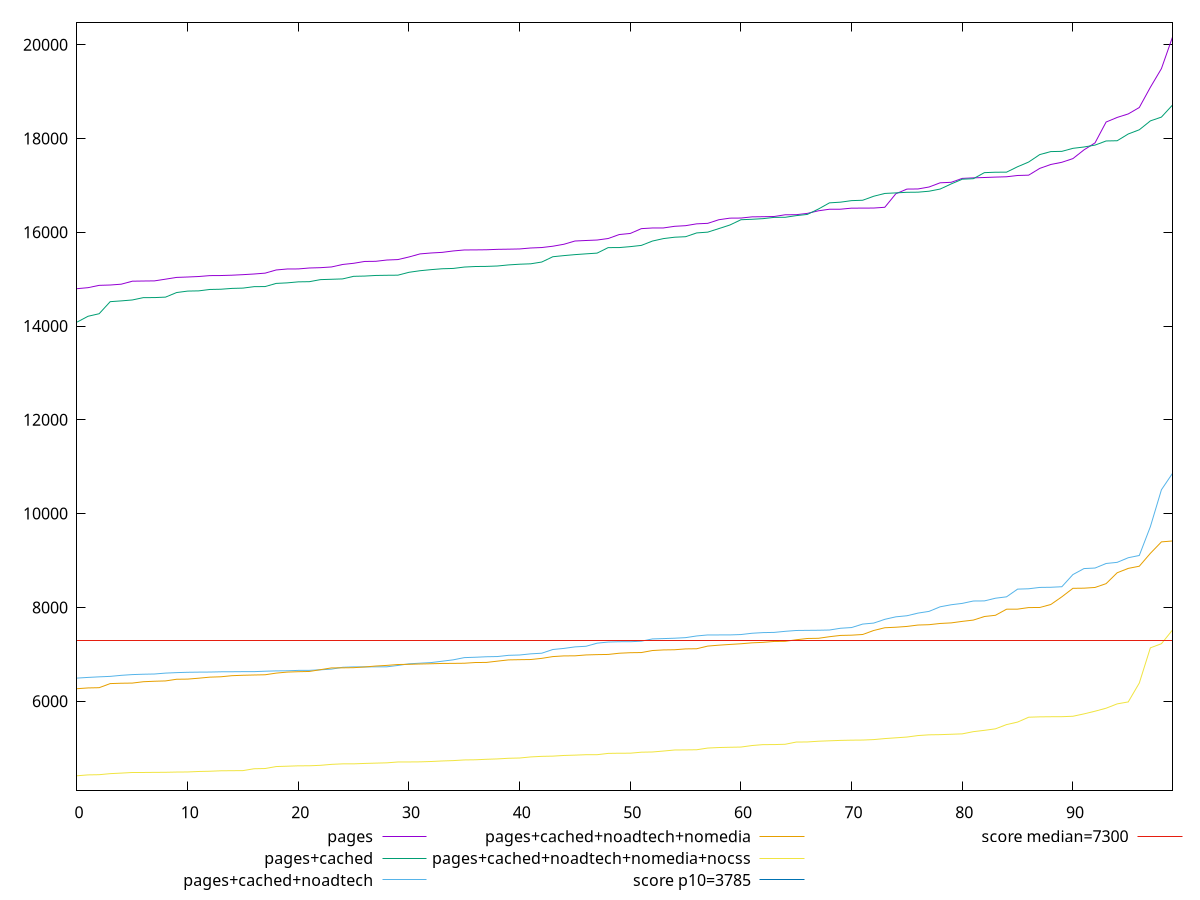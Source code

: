 reset

$pages <<EOF
0 14796.853500000005
1 14818.539
2 14867.8525
3 14874.982
4 14892.762499999997
5 14956.367
6 14960.276
7 14963.160000000002
8 14999.777999999998
9 15037.2215
10 15045.807500000003
11 15056.440500000004
12 15075.444999999996
13 15077.256499999998
14 15084.248500000002
15 15095.954499999998
16 15109.939499999999
17 15128.281499999997
18 15195.857499999996
19 15216.752499999999
20 15218.2345
21 15238.093
22 15244.956500000004
23 15260.193500000001
24 15312.929
25 15338.2775
26 15377.673999999999
27 15380.545500000004
28 15408.008000000002
29 15417.625999999998
30 15473.091
31 15538.514000000003
32 15558.194499999998
33 15571.308
34 15601.474999999999
35 15622.413500000002
36 15623.9355
37 15626.896
38 15635.79
39 15639.464500000002
40 15644.197500000002
41 15664.6355
42 15674.3465
43 15702.386000000002
44 15744.159500000002
45 15813.439
46 15824.431
47 15834.361
48 15866.622500000001
49 15951.301000000001
50 15974.675
51 16077.272999999997
52 16091.275999999998
53 16092.267
54 16126.872
55 16140.603999999996
56 16179.6465
57 16190.307
58 16267.070999999998
59 16301.070000000003
60 16303.1655
61 16328.336000000005
62 16331.813500000006
63 16336.1175
64 16372.884999999995
65 16374.66
66 16402.559
67 16457.504499999995
68 16491.315000000002
69 16491.8485
70 16514.271
71 16514.724500000004
72 16516.684999999998
73 16532.726500000004
74 16821.936
75 16920.834500000004
76 16923.481000000003
77 16965.391500000005
78 17054.721
79 17065.497000000003
80 17148.684500000003
81 17160.215000000004
82 17167.673000000003
83 17176.455500000004
84 17183.286000000004
85 17210.737
86 17217.650499999996
87 17361.880999999998
88 17445.394999999997
89 17492.385499999997
90 17570.945999999996
91 17756.902499999997
92 17906.5145
93 18350.730499999998
94 18448.922
95 18523.574
96 18661.157499999998
97 19091.5435
98 19489.794
99 20162.571000000004
EOF

$pagesCached <<EOF
0 14084.165500000003
1 14208.48
2 14262.678
3 14520.024999999998
4 14536.541000000001
5 14556.156500000001
6 14606.238000000003
7 14606.851999999999
8 14616.7735
9 14714.394
10 14745.527000000002
11 14750.230000000007
12 14779.998999999996
13 14785.1335
14 14802.686999999998
15 14809.234
16 14839.842
17 14842.248000000003
18 14909.324999999997
19 14920.959500000003
20 14942.421499999999
21 14946.305
22 14989.963
23 14997.422000000002
24 15005.170499999997
25 15060.493500000002
26 15065.845999999998
27 15078.752999999997
28 15082.705000000002
29 15084.9735
30 15146.332500000006
31 15179.870499999997
32 15202.991000000002
33 15221.750000000004
34 15228.516500000002
35 15258.182000000003
36 15269.6675
37 15272.122000000003
38 15280.785499999996
39 15303.835500000001
40 15318.618000000002
41 15327.309000000001
42 15365.398000000001
43 15477.948
44 15502.257499999998
45 15523.122999999996
46 15539.831999999999
47 15555.275000000003
48 15672.603000000001
49 15673.492000000002
50 15693.598000000002
51 15719.827500000001
52 15812.356999999996
53 15865.029000000002
54 15894.252
55 15905.370000000003
56 15986.012499999999
57 16002.6745
58 16078.6
59 16154.701500000001
60 16267.2965
61 16277.078999999998
62 16290.501999999999
63 16317.486499999999
64 16319.397
65 16354.703000000003
66 16380.407499999998
67 16495.348
68 16627.221999999994
69 16641.9805
70 16674.616
71 16682.587
72 16768.2805
73 16827.941999999995
74 16839.532
75 16852.2325
76 16854.873000000003
77 16875.257999999998
78 16921.278
79 17031.143
80 17131.432500000003
81 17142.353000000003
82 17271.566000000003
83 17280.334499999997
84 17281.768000000004
85 17397.304000000004
86 17497.631999999998
87 17656.374000000003
88 17720.325999999997
89 17725.364999999998
90 17789.686500000003
91 17818.298000000003
92 17858.614
93 17946.924999999996
94 17951.842
95 18095.7685
96 18185.6855
97 18375.07
98 18456.454000000005
99 18713.195500000005
EOF

$pagesCachedNoadtech <<EOF
0 6492.571500000001
1 6506.912
2 6519.117
3 6529.035
4 6551.348000000001
5 6567.156999999998
6 6574.929
7 6579.803
8 6598.9955
9 6609.07
10 6616.326499999999
11 6619.659
12 6621.230000000001
13 6626.633000000002
14 6627.737999999999
15 6629.922999999999
16 6630.129000000001
17 6639.249000000001
18 6645.915999999999
19 6648.215
20 6656.771999999999
21 6657.660000000001
22 6669.116000000001
23 6683.696
24 6722.865
25 6731.295499999999
26 6731.758500000002
27 6731.941000000001
28 6733.3295
29 6761.7815
30 6796.803
31 6810.3505000000005
32 6823.509000000001
33 6852.4185
34 6881.789999999998
35 6929.201999999999
36 6936.994500000001
37 6947.6585
38 6952.215
39 6977.9105
40 6984.878000000001
41 7009.569
42 7023.038499999999
43 7102.1230000000005
44 7125.574500000001
45 7157.964
46 7171.0365
47 7237.083500000001
48 7261.192000000001
49 7267.776000000001
50 7268.087000000001
51 7279.566000000001
52 7327.5205000000005
53 7334.992
54 7342.748
55 7355.2880000000005
56 7391.0830000000005
57 7412.772999999999
58 7412.8675
59 7413.251
60 7421.3290000000015
61 7448.711000000001
62 7462.644000000001
63 7466.798000000001
64 7489.9220000000005
65 7507.745
66 7510.262999999999
67 7512.709
68 7517.629000000002
69 7555.245000000001
70 7570.546
71 7644.3200000000015
72 7665.8785
73 7745.695500000002
74 7799.061
75 7821.9710000000005
76 7878.300999999998
77 7915.317500000001
78 8012.6535
79 8056.500999999998
80 8085.6335
81 8136.32
82 8138.545
83 8195.792000000001
84 8225.469
85 8389.805
86 8397.268
87 8426.1015
88 8429.444
89 8440.822
90 8700.346000000001
91 8827.9005
92 8839.624500000002
93 8936.506
94 8960.790500000001
95 9059.184500000003
96 9108.028
97 9721.318500000001
98 10508.845
99 10858.442
EOF

$pagesCachedNoadtechNomedia <<EOF
0 6266.248
1 6282.805
2 6287.774000000001
3 6375.132
4 6382.822
5 6386.133
6 6415.074999999999
7 6425.3355
8 6432.118999999999
9 6467.663499999999
10 6470.878500000001
11 6490.343999999999
12 6512.740999999999
13 6520.4794999999995
14 6543.843000000001
15 6552.772999999999
16 6558.518000000001
17 6563.4095
18 6598.602000000001
19 6620.4485
20 6628.825000000001
21 6633.867000000001
22 6671.991500000001
23 6709.970500000001
24 6711.191500000001
25 6714.745000000001
26 6729.892
27 6749.585999999999
28 6763.334000000001
29 6782.085999999999
30 6786.352
31 6793.039999999999
32 6798.486499999999
33 6804.782
34 6806.442
35 6809.203999999999
36 6824.529
37 6826.478999999999
38 6854.334
39 6880.5965
40 6885.142
41 6888.437
42 6913.267000000001
43 6951.166
44 6965.771000000001
45 6967.222500000001
46 6986.275
47 6993.1035
48 6996.673000000001
49 7022.7570000000005
50 7033.827000000001
51 7037.3245
52 7080.108
53 7093.1759999999995
54 7096.931
55 7114.999500000002
56 7118.388500000001
57 7175.197
58 7194.402
59 7209.992
60 7224.643
61 7244.484
62 7254.780999999999
63 7273.83
64 7276.603000000001
65 7310.262
66 7337.199000000001
67 7341.111000000001
68 7375.091
69 7402.398999999999
70 7407.690999999999
71 7422.351999999999
72 7508.213500000001
73 7566.044000000002
74 7577.023500000001
75 7594.0599999999995
76 7623.9569999999985
77 7631.224500000001
78 7657.292
79 7669.749
80 7702.054
81 7729.5154999999995
82 7805.713999999998
83 7831.827000000001
84 7961.572000000002
85 7962.997000000001
86 7996.521
87 7998.411499999999
88 8061.88
89 8225.645
90 8406.887999999999
91 8409.998
92 8425.491
93 8506.697499999998
94 8738.6195
95 8831.8145
96 8878.2845
97 9153.244999999999
98 9397.3135
99 9416.654999999999
EOF

$pagesCachedNoadtechNomediaNocss <<EOF
0 4409.348
1 4428.346
2 4432.42595
3 4454.8145
4 4466.361999999999
5 4479.556
6 4479.659
7 4482.0175
8 4483.629999999999
9 4488.592
10 4490.475
11 4500.9825
12 4506.0914999999995
13 4515.651
14 4517.749
15 4519.7765
16 4559.244000000001
17 4564.102000000001
18 4606.211499999999
19 4613.4580000000005
20 4621.657999999999
21 4622.543
22 4632.343999999999
23 4652.936
24 4663.4595
25 4663.65
26 4672.557999999999
27 4679.147999999999
28 4685.4255
29 4703.43
30 4704.08
31 4706.252
32 4713.7029999999995
33 4725.282500000001
34 4733.0195
35 4747.0830000000005
36 4750.448000000001
37 4761.067
38 4768.985000000001
39 4782.671
40 4788.1630000000005
41 4811.481
42 4823.637499999999
43 4828.299999999999
44 4842.458999999999
45 4849.471
46 4858.684499999999
47 4858.798
48 4886.657
49 4890.438
50 4890.993
51 4912.063
52 4916.659000000001
53 4936.8315
54 4958.9975
55 4961.271
56 4964.3505000000005
57 5000.743
58 5011.595
59 5017.3544999999995
60 5021.839
61 5054.379
62 5073.7445
63 5074.562
64 5081.446
65 5128.6925
66 5130.383999999999
67 5146.3730000000005
68 5155.165
69 5163.762
70 5168.8305
71 5171.106
72 5180.995999999999
73 5202.545
74 5218.8125
75 5235.351000000001
76 5266.923
77 5282.6845
78 5286.3395
79 5294.737500000001
80 5303.1035
81 5350.1709999999985
82 5378.2705000000005
83 5410.796999999999
84 5500.583
85 5554.4275
86 5658.189
87 5665.974
88 5668.433500000001
89 5669.556
90 5678.549
91 5729.233
92 5786.553
93 5850.487000000001
94 5942.418
95 5984.208999999999
96 6387.279500000001
97 7137.6855
98 7226.026000000001
99 7518.386
EOF

set key outside below
set xrange [0:99]
set yrange [4094.28354:20477.635460000005]
set trange [4094.28354:20477.635460000005]
set terminal svg size 640, 580 enhanced background rgb 'white'
set output "report_00013_2021-02-09T12-04-24.940Z/interactive/comparison/sorted/all_raw.svg"

plot $pages title "pages" with line, \
     $pagesCached title "pages+cached" with line, \
     $pagesCachedNoadtech title "pages+cached+noadtech" with line, \
     $pagesCachedNoadtechNomedia title "pages+cached+noadtech+nomedia" with line, \
     $pagesCachedNoadtechNomediaNocss title "pages+cached+noadtech+nomedia+nocss" with line, \
     3785 title "score p10=3785", \
     7300 title "score median=7300"

reset
